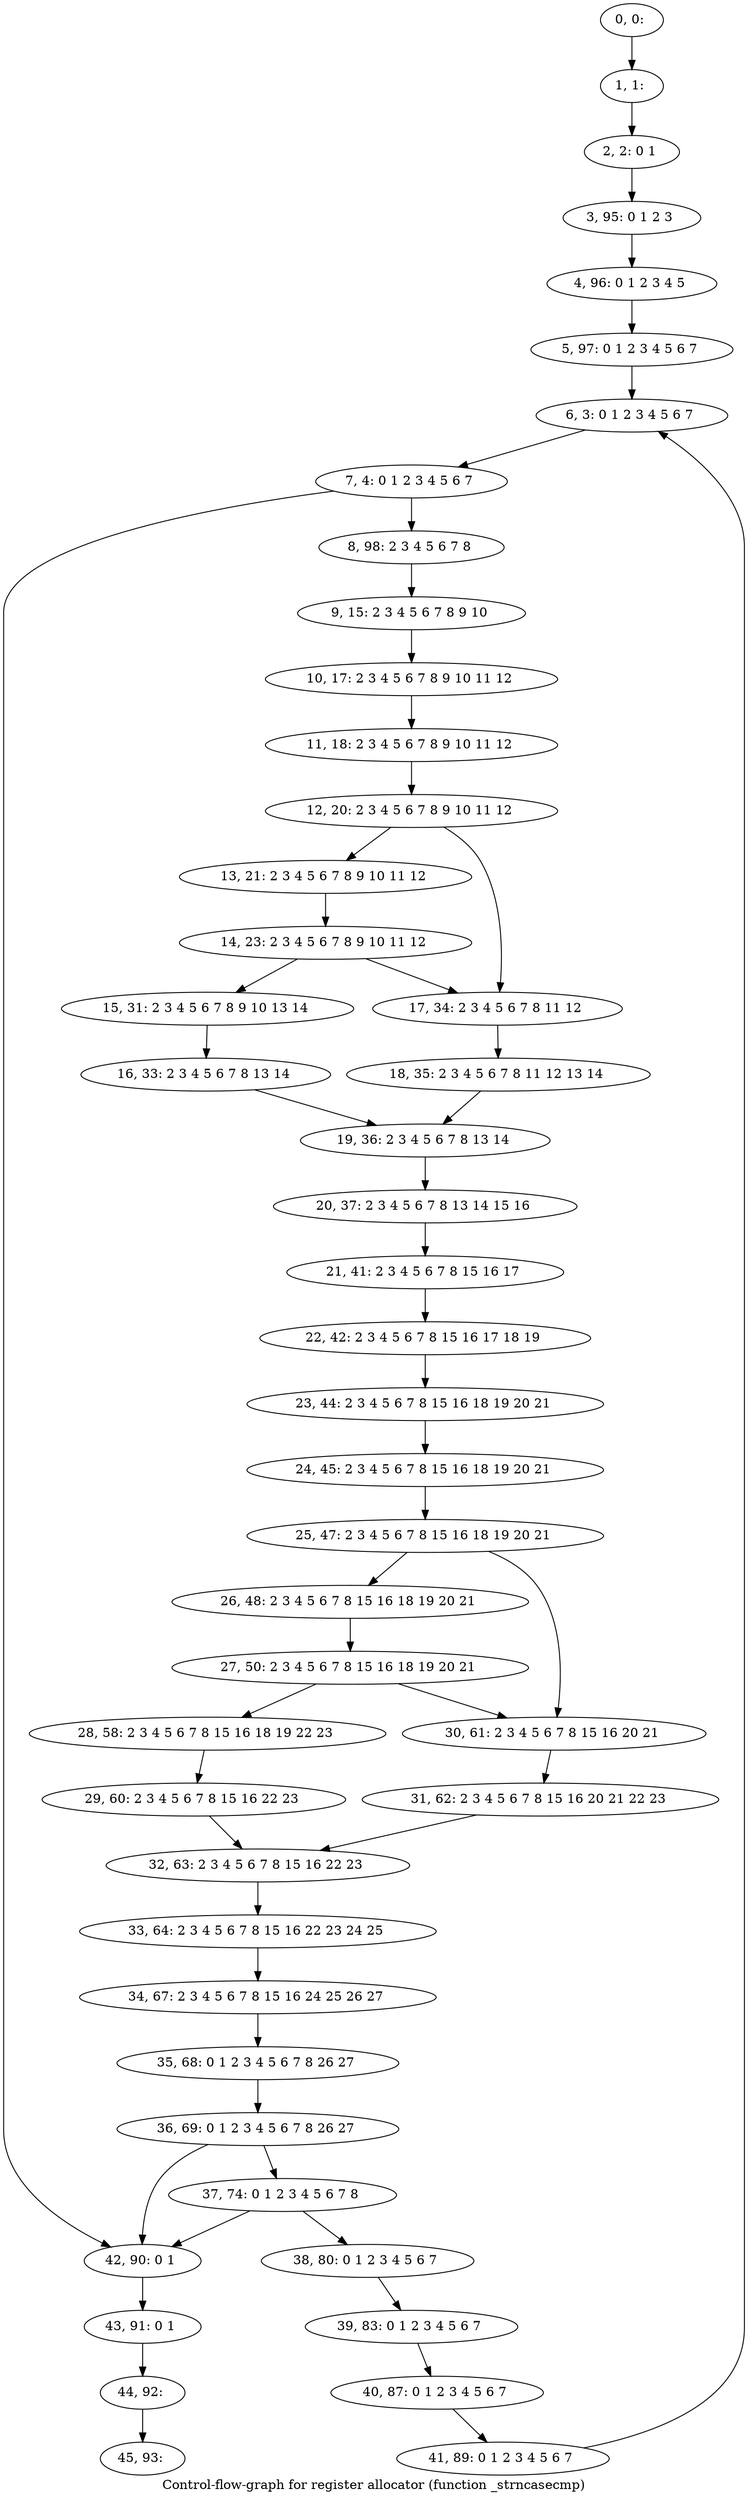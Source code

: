 digraph G {
graph [label="Control-flow-graph for register allocator (function _strncasecmp)"]
0[label="0, 0: "];
1[label="1, 1: "];
2[label="2, 2: 0 1 "];
3[label="3, 95: 0 1 2 3 "];
4[label="4, 96: 0 1 2 3 4 5 "];
5[label="5, 97: 0 1 2 3 4 5 6 7 "];
6[label="6, 3: 0 1 2 3 4 5 6 7 "];
7[label="7, 4: 0 1 2 3 4 5 6 7 "];
8[label="8, 98: 2 3 4 5 6 7 8 "];
9[label="9, 15: 2 3 4 5 6 7 8 9 10 "];
10[label="10, 17: 2 3 4 5 6 7 8 9 10 11 12 "];
11[label="11, 18: 2 3 4 5 6 7 8 9 10 11 12 "];
12[label="12, 20: 2 3 4 5 6 7 8 9 10 11 12 "];
13[label="13, 21: 2 3 4 5 6 7 8 9 10 11 12 "];
14[label="14, 23: 2 3 4 5 6 7 8 9 10 11 12 "];
15[label="15, 31: 2 3 4 5 6 7 8 9 10 13 14 "];
16[label="16, 33: 2 3 4 5 6 7 8 13 14 "];
17[label="17, 34: 2 3 4 5 6 7 8 11 12 "];
18[label="18, 35: 2 3 4 5 6 7 8 11 12 13 14 "];
19[label="19, 36: 2 3 4 5 6 7 8 13 14 "];
20[label="20, 37: 2 3 4 5 6 7 8 13 14 15 16 "];
21[label="21, 41: 2 3 4 5 6 7 8 15 16 17 "];
22[label="22, 42: 2 3 4 5 6 7 8 15 16 17 18 19 "];
23[label="23, 44: 2 3 4 5 6 7 8 15 16 18 19 20 21 "];
24[label="24, 45: 2 3 4 5 6 7 8 15 16 18 19 20 21 "];
25[label="25, 47: 2 3 4 5 6 7 8 15 16 18 19 20 21 "];
26[label="26, 48: 2 3 4 5 6 7 8 15 16 18 19 20 21 "];
27[label="27, 50: 2 3 4 5 6 7 8 15 16 18 19 20 21 "];
28[label="28, 58: 2 3 4 5 6 7 8 15 16 18 19 22 23 "];
29[label="29, 60: 2 3 4 5 6 7 8 15 16 22 23 "];
30[label="30, 61: 2 3 4 5 6 7 8 15 16 20 21 "];
31[label="31, 62: 2 3 4 5 6 7 8 15 16 20 21 22 23 "];
32[label="32, 63: 2 3 4 5 6 7 8 15 16 22 23 "];
33[label="33, 64: 2 3 4 5 6 7 8 15 16 22 23 24 25 "];
34[label="34, 67: 2 3 4 5 6 7 8 15 16 24 25 26 27 "];
35[label="35, 68: 0 1 2 3 4 5 6 7 8 26 27 "];
36[label="36, 69: 0 1 2 3 4 5 6 7 8 26 27 "];
37[label="37, 74: 0 1 2 3 4 5 6 7 8 "];
38[label="38, 80: 0 1 2 3 4 5 6 7 "];
39[label="39, 83: 0 1 2 3 4 5 6 7 "];
40[label="40, 87: 0 1 2 3 4 5 6 7 "];
41[label="41, 89: 0 1 2 3 4 5 6 7 "];
42[label="42, 90: 0 1 "];
43[label="43, 91: 0 1 "];
44[label="44, 92: "];
45[label="45, 93: "];
0->1 ;
1->2 ;
2->3 ;
3->4 ;
4->5 ;
5->6 ;
6->7 ;
7->8 ;
7->42 ;
8->9 ;
9->10 ;
10->11 ;
11->12 ;
12->13 ;
12->17 ;
13->14 ;
14->15 ;
14->17 ;
15->16 ;
16->19 ;
17->18 ;
18->19 ;
19->20 ;
20->21 ;
21->22 ;
22->23 ;
23->24 ;
24->25 ;
25->26 ;
25->30 ;
26->27 ;
27->28 ;
27->30 ;
28->29 ;
29->32 ;
30->31 ;
31->32 ;
32->33 ;
33->34 ;
34->35 ;
35->36 ;
36->37 ;
36->42 ;
37->38 ;
37->42 ;
38->39 ;
39->40 ;
40->41 ;
41->6 ;
42->43 ;
43->44 ;
44->45 ;
}
